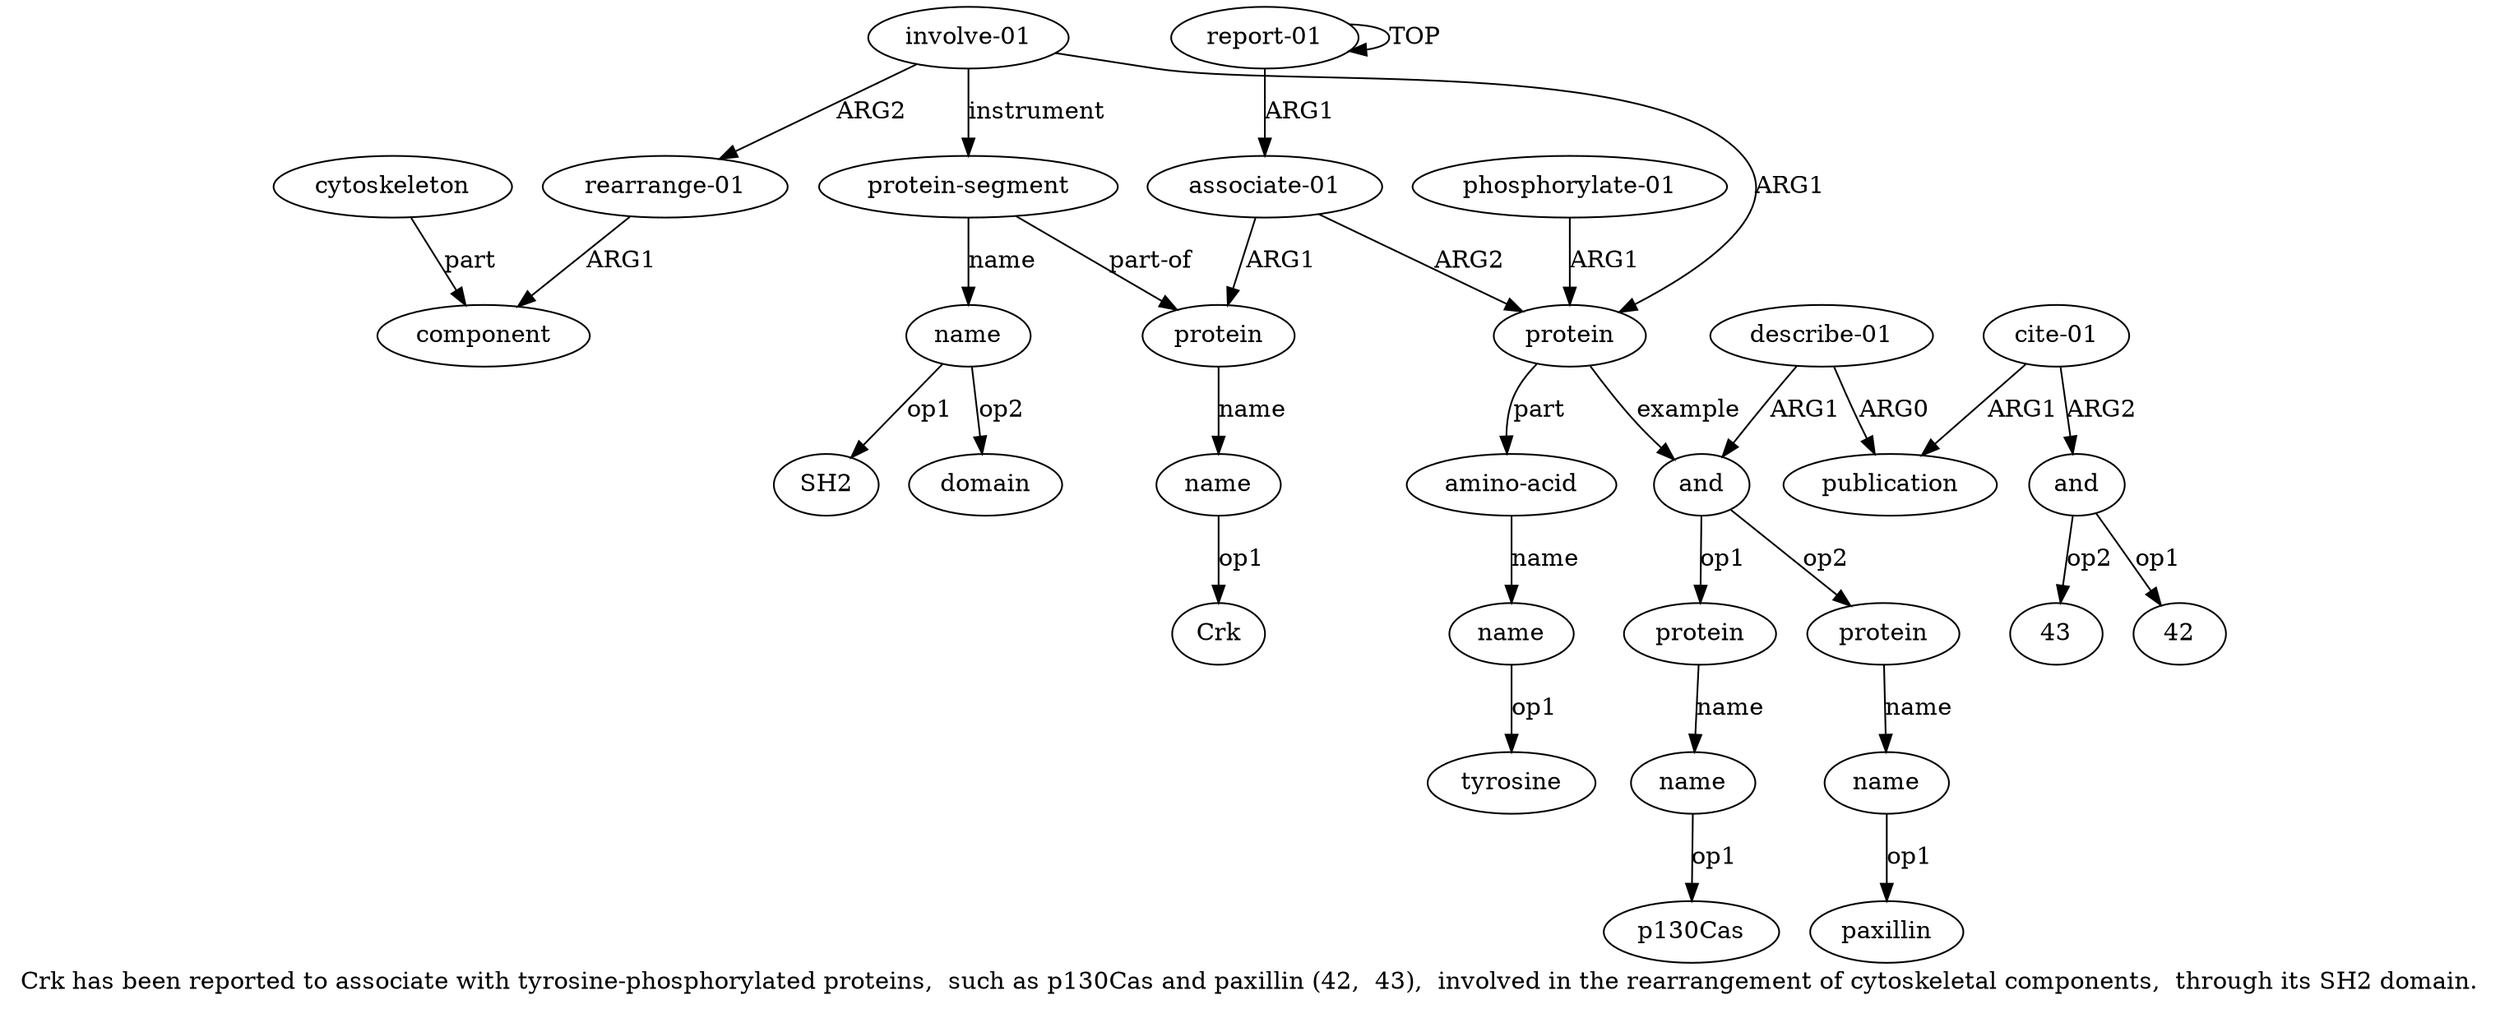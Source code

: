 digraph  {
	graph [label="Crk has been reported to associate with tyrosine-phosphorylated proteins,  such as p130Cas and paxillin (42,  43),  involved in \
the rearrangement of cytoskeletal components,  through its SH2 domain."];
	node [label="\N"];
	a20	 [color=black,
		gold_ind=20,
		gold_label=cytoskeleton,
		label=cytoskeleton,
		test_ind=20,
		test_label=cytoskeleton];
	a19	 [color=black,
		gold_ind=19,
		gold_label=component,
		label=component,
		test_ind=19,
		test_label=component];
	a20 -> a19 [key=0,
	color=black,
	gold_label=part,
	label=part,
	test_label=part];
a21 [color=black,
	gold_ind=21,
	gold_label="protein-segment",
	label="protein-segment",
	test_ind=21,
	test_label="protein-segment"];
a22 [color=black,
	gold_ind=22,
	gold_label=name,
	label=name,
	test_ind=22,
	test_label=name];
a21 -> a22 [key=0,
color=black,
gold_label=name,
label=name,
test_label=name];
a2 [color=black,
gold_ind=2,
gold_label=protein,
label=protein,
test_ind=2,
test_label=protein];
a21 -> a2 [key=0,
color=black,
gold_label="part-of",
label="part-of",
test_label="part-of"];
"a22 SH2" [color=black,
gold_ind=-1,
gold_label=SH2,
label=SH2,
test_ind=-1,
test_label=SH2];
a22 -> "a22 SH2" [key=0,
color=black,
gold_label=op1,
label=op1,
test_label=op1];
"a22 domain" [color=black,
gold_ind=-1,
gold_label=domain,
label=domain,
test_ind=-1,
test_label=domain];
a22 -> "a22 domain" [key=0,
color=black,
gold_label=op2,
label=op2,
test_label=op2];
"a15 tyrosine" [color=black,
gold_ind=-1,
gold_label=tyrosine,
label=tyrosine,
test_ind=-1,
test_label=tyrosine];
"a7 p130Cas" [color=black,
gold_ind=-1,
gold_label=p130Cas,
label=p130Cas,
test_ind=-1,
test_label=p130Cas];
"a13 43" [color=black,
gold_ind=-1,
gold_label=43,
label=43,
test_ind=-1,
test_label=43];
"a13 42" [color=black,
gold_ind=-1,
gold_label=42,
label=42,
test_ind=-1,
test_label=42];
"a3 Crk" [color=black,
gold_ind=-1,
gold_label=Crk,
label=Crk,
test_ind=-1,
test_label=Crk];
"a9 paxillin" [color=black,
gold_ind=-1,
gold_label=paxillin,
label=paxillin,
test_ind=-1,
test_label=paxillin];
a15 [color=black,
gold_ind=15,
gold_label=name,
label=name,
test_ind=15,
test_label=name];
a15 -> "a15 tyrosine" [key=0,
color=black,
gold_label=op1,
label=op1,
test_label=op1];
a14 [color=black,
gold_ind=14,
gold_label="amino-acid",
label="amino-acid",
test_ind=14,
test_label="amino-acid"];
a14 -> a15 [key=0,
color=black,
gold_label=name,
label=name,
test_label=name];
a17 [color=black,
gold_ind=17,
gold_label="involve-01",
label="involve-01",
test_ind=17,
test_label="involve-01"];
a17 -> a21 [key=0,
color=black,
gold_label=instrument,
label=instrument,
test_label=instrument];
a18 [color=black,
gold_ind=18,
gold_label="rearrange-01",
label="rearrange-01",
test_ind=18,
test_label="rearrange-01"];
a17 -> a18 [key=0,
color=black,
gold_label=ARG2,
label=ARG2,
test_label=ARG2];
a4 [color=black,
gold_ind=4,
gold_label=protein,
label=protein,
test_ind=4,
test_label=protein];
a17 -> a4 [key=0,
color=black,
gold_label=ARG1,
label=ARG1,
test_label=ARG1];
a16 [color=black,
gold_ind=16,
gold_label="phosphorylate-01",
label="phosphorylate-01",
test_ind=16,
test_label="phosphorylate-01"];
a16 -> a4 [key=0,
color=black,
gold_label=ARG1,
label=ARG1,
test_label=ARG1];
a11 [color=black,
gold_ind=11,
gold_label=publication,
label=publication,
test_ind=11,
test_label=publication];
a10 [color=black,
gold_ind=10,
gold_label="describe-01",
label="describe-01",
test_ind=10,
test_label="describe-01"];
a10 -> a11 [key=0,
color=black,
gold_label=ARG0,
label=ARG0,
test_label=ARG0];
a5 [color=black,
gold_ind=5,
gold_label=and,
label=and,
test_ind=5,
test_label=and];
a10 -> a5 [key=0,
color=black,
gold_label=ARG1,
label=ARG1,
test_label=ARG1];
a13 [color=black,
gold_ind=13,
gold_label=and,
label=and,
test_ind=13,
test_label=and];
a13 -> "a13 43" [key=0,
color=black,
gold_label=op2,
label=op2,
test_label=op2];
a13 -> "a13 42" [key=0,
color=black,
gold_label=op1,
label=op1,
test_label=op1];
a12 [color=black,
gold_ind=12,
gold_label="cite-01",
label="cite-01",
test_ind=12,
test_label="cite-01"];
a12 -> a11 [key=0,
color=black,
gold_label=ARG1,
label=ARG1,
test_label=ARG1];
a12 -> a13 [key=0,
color=black,
gold_label=ARG2,
label=ARG2,
test_label=ARG2];
a18 -> a19 [key=0,
color=black,
gold_label=ARG1,
label=ARG1,
test_label=ARG1];
a1 [color=black,
gold_ind=1,
gold_label="associate-01",
label="associate-01",
test_ind=1,
test_label="associate-01"];
a1 -> a2 [key=0,
color=black,
gold_label=ARG1,
label=ARG1,
test_label=ARG1];
a1 -> a4 [key=0,
color=black,
gold_label=ARG2,
label=ARG2,
test_label=ARG2];
a0 [color=black,
gold_ind=0,
gold_label="report-01",
label="report-01",
test_ind=0,
test_label="report-01"];
a0 -> a1 [key=0,
color=black,
gold_label=ARG1,
label=ARG1,
test_label=ARG1];
a0 -> a0 [key=0,
color=black,
gold_label=TOP,
label=TOP,
test_label=TOP];
a3 [color=black,
gold_ind=3,
gold_label=name,
label=name,
test_ind=3,
test_label=name];
a3 -> "a3 Crk" [key=0,
color=black,
gold_label=op1,
label=op1,
test_label=op1];
a2 -> a3 [key=0,
color=black,
gold_label=name,
label=name,
test_label=name];
a6 [color=black,
gold_ind=6,
gold_label=protein,
label=protein,
test_ind=6,
test_label=protein];
a5 -> a6 [key=0,
color=black,
gold_label=op1,
label=op1,
test_label=op1];
a8 [color=black,
gold_ind=8,
gold_label=protein,
label=protein,
test_ind=8,
test_label=protein];
a5 -> a8 [key=0,
color=black,
gold_label=op2,
label=op2,
test_label=op2];
a4 -> a14 [key=0,
color=black,
gold_label=part,
label=part,
test_label=part];
a4 -> a5 [key=0,
color=black,
gold_label=example,
label=example,
test_label=example];
a7 [color=black,
gold_ind=7,
gold_label=name,
label=name,
test_ind=7,
test_label=name];
a7 -> "a7 p130Cas" [key=0,
color=black,
gold_label=op1,
label=op1,
test_label=op1];
a6 -> a7 [key=0,
color=black,
gold_label=name,
label=name,
test_label=name];
a9 [color=black,
gold_ind=9,
gold_label=name,
label=name,
test_ind=9,
test_label=name];
a9 -> "a9 paxillin" [key=0,
color=black,
gold_label=op1,
label=op1,
test_label=op1];
a8 -> a9 [key=0,
color=black,
gold_label=name,
label=name,
test_label=name];
}
